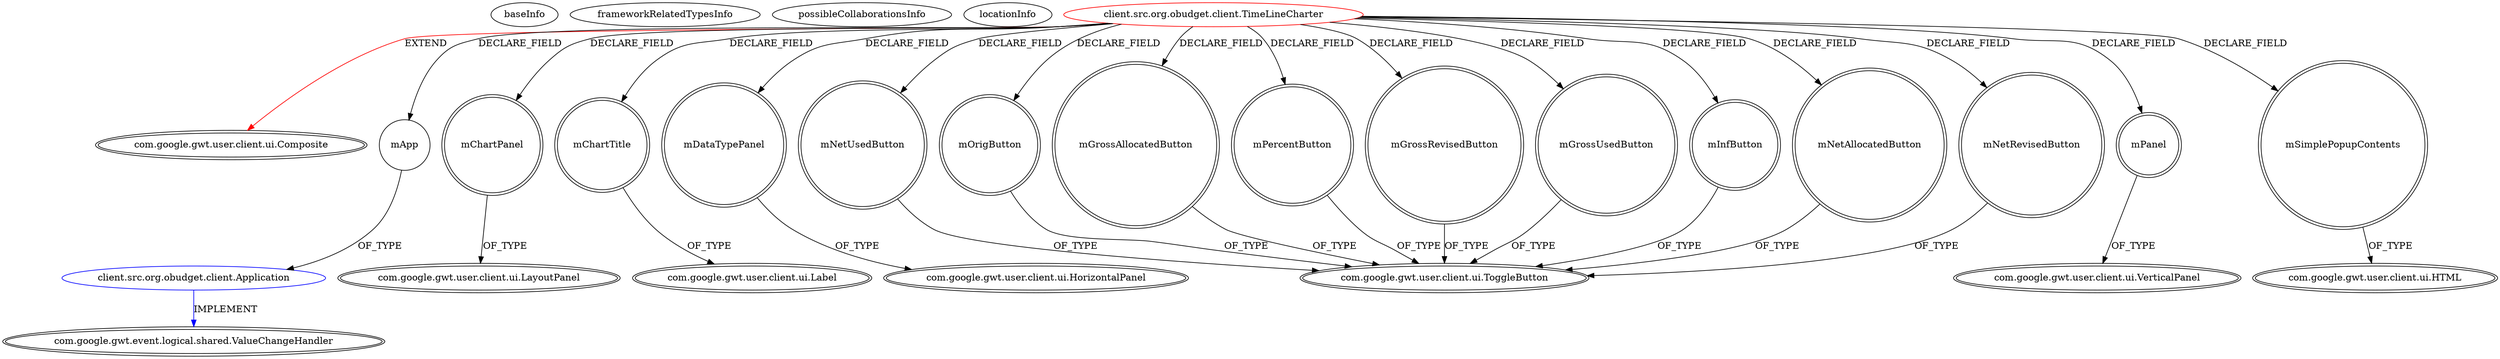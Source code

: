 digraph {
baseInfo[graphId=1143,category="extension_graph",isAnonymous=false,possibleRelation=true]
frameworkRelatedTypesInfo[0="com.google.gwt.user.client.ui.Composite"]
possibleCollaborationsInfo[0="1143~FIELD_DECLARATION-~com.google.gwt.user.client.ui.Composite ~com.google.gwt.event.logical.shared.ValueChangeHandler ~false~false"]
locationInfo[projectName="daonb-obudget",filePath="/daonb-obudget/obudget-master/src/client/src/org/obudget/client/TimeLineCharter.java",contextSignature="TimeLineCharter",graphId="1143"]
0[label="client.src.org.obudget.client.TimeLineCharter",vertexType="ROOT_CLIENT_CLASS_DECLARATION",isFrameworkType=false,color=red]
1[label="com.google.gwt.user.client.ui.Composite",vertexType="FRAMEWORK_CLASS_TYPE",isFrameworkType=true,peripheries=2]
2[label="mApp",vertexType="FIELD_DECLARATION",isFrameworkType=false,shape=circle]
3[label="client.src.org.obudget.client.Application",vertexType="REFERENCE_CLIENT_CLASS_DECLARATION",isFrameworkType=false,color=blue]
4[label="com.google.gwt.event.logical.shared.ValueChangeHandler",vertexType="FRAMEWORK_INTERFACE_TYPE",isFrameworkType=true,peripheries=2]
5[label="mChartPanel",vertexType="FIELD_DECLARATION",isFrameworkType=true,peripheries=2,shape=circle]
6[label="com.google.gwt.user.client.ui.LayoutPanel",vertexType="FRAMEWORK_CLASS_TYPE",isFrameworkType=true,peripheries=2]
7[label="mChartTitle",vertexType="FIELD_DECLARATION",isFrameworkType=true,peripheries=2,shape=circle]
8[label="com.google.gwt.user.client.ui.Label",vertexType="FRAMEWORK_CLASS_TYPE",isFrameworkType=true,peripheries=2]
9[label="mDataTypePanel",vertexType="FIELD_DECLARATION",isFrameworkType=true,peripheries=2,shape=circle]
10[label="com.google.gwt.user.client.ui.HorizontalPanel",vertexType="FRAMEWORK_CLASS_TYPE",isFrameworkType=true,peripheries=2]
11[label="mGrossAllocatedButton",vertexType="FIELD_DECLARATION",isFrameworkType=true,peripheries=2,shape=circle]
12[label="com.google.gwt.user.client.ui.ToggleButton",vertexType="FRAMEWORK_CLASS_TYPE",isFrameworkType=true,peripheries=2]
13[label="mGrossRevisedButton",vertexType="FIELD_DECLARATION",isFrameworkType=true,peripheries=2,shape=circle]
15[label="mGrossUsedButton",vertexType="FIELD_DECLARATION",isFrameworkType=true,peripheries=2,shape=circle]
17[label="mInfButton",vertexType="FIELD_DECLARATION",isFrameworkType=true,peripheries=2,shape=circle]
19[label="mNetAllocatedButton",vertexType="FIELD_DECLARATION",isFrameworkType=true,peripheries=2,shape=circle]
21[label="mNetRevisedButton",vertexType="FIELD_DECLARATION",isFrameworkType=true,peripheries=2,shape=circle]
23[label="mNetUsedButton",vertexType="FIELD_DECLARATION",isFrameworkType=true,peripheries=2,shape=circle]
25[label="mOrigButton",vertexType="FIELD_DECLARATION",isFrameworkType=true,peripheries=2,shape=circle]
27[label="mPanel",vertexType="FIELD_DECLARATION",isFrameworkType=true,peripheries=2,shape=circle]
28[label="com.google.gwt.user.client.ui.VerticalPanel",vertexType="FRAMEWORK_CLASS_TYPE",isFrameworkType=true,peripheries=2]
29[label="mPercentButton",vertexType="FIELD_DECLARATION",isFrameworkType=true,peripheries=2,shape=circle]
31[label="mSimplePopupContents",vertexType="FIELD_DECLARATION",isFrameworkType=true,peripheries=2,shape=circle]
32[label="com.google.gwt.user.client.ui.HTML",vertexType="FRAMEWORK_CLASS_TYPE",isFrameworkType=true,peripheries=2]
0->1[label="EXTEND",color=red]
0->2[label="DECLARE_FIELD"]
3->4[label="IMPLEMENT",color=blue]
2->3[label="OF_TYPE"]
0->5[label="DECLARE_FIELD"]
5->6[label="OF_TYPE"]
0->7[label="DECLARE_FIELD"]
7->8[label="OF_TYPE"]
0->9[label="DECLARE_FIELD"]
9->10[label="OF_TYPE"]
0->11[label="DECLARE_FIELD"]
11->12[label="OF_TYPE"]
0->13[label="DECLARE_FIELD"]
13->12[label="OF_TYPE"]
0->15[label="DECLARE_FIELD"]
15->12[label="OF_TYPE"]
0->17[label="DECLARE_FIELD"]
17->12[label="OF_TYPE"]
0->19[label="DECLARE_FIELD"]
19->12[label="OF_TYPE"]
0->21[label="DECLARE_FIELD"]
21->12[label="OF_TYPE"]
0->23[label="DECLARE_FIELD"]
23->12[label="OF_TYPE"]
0->25[label="DECLARE_FIELD"]
25->12[label="OF_TYPE"]
0->27[label="DECLARE_FIELD"]
27->28[label="OF_TYPE"]
0->29[label="DECLARE_FIELD"]
29->12[label="OF_TYPE"]
0->31[label="DECLARE_FIELD"]
31->32[label="OF_TYPE"]
}
